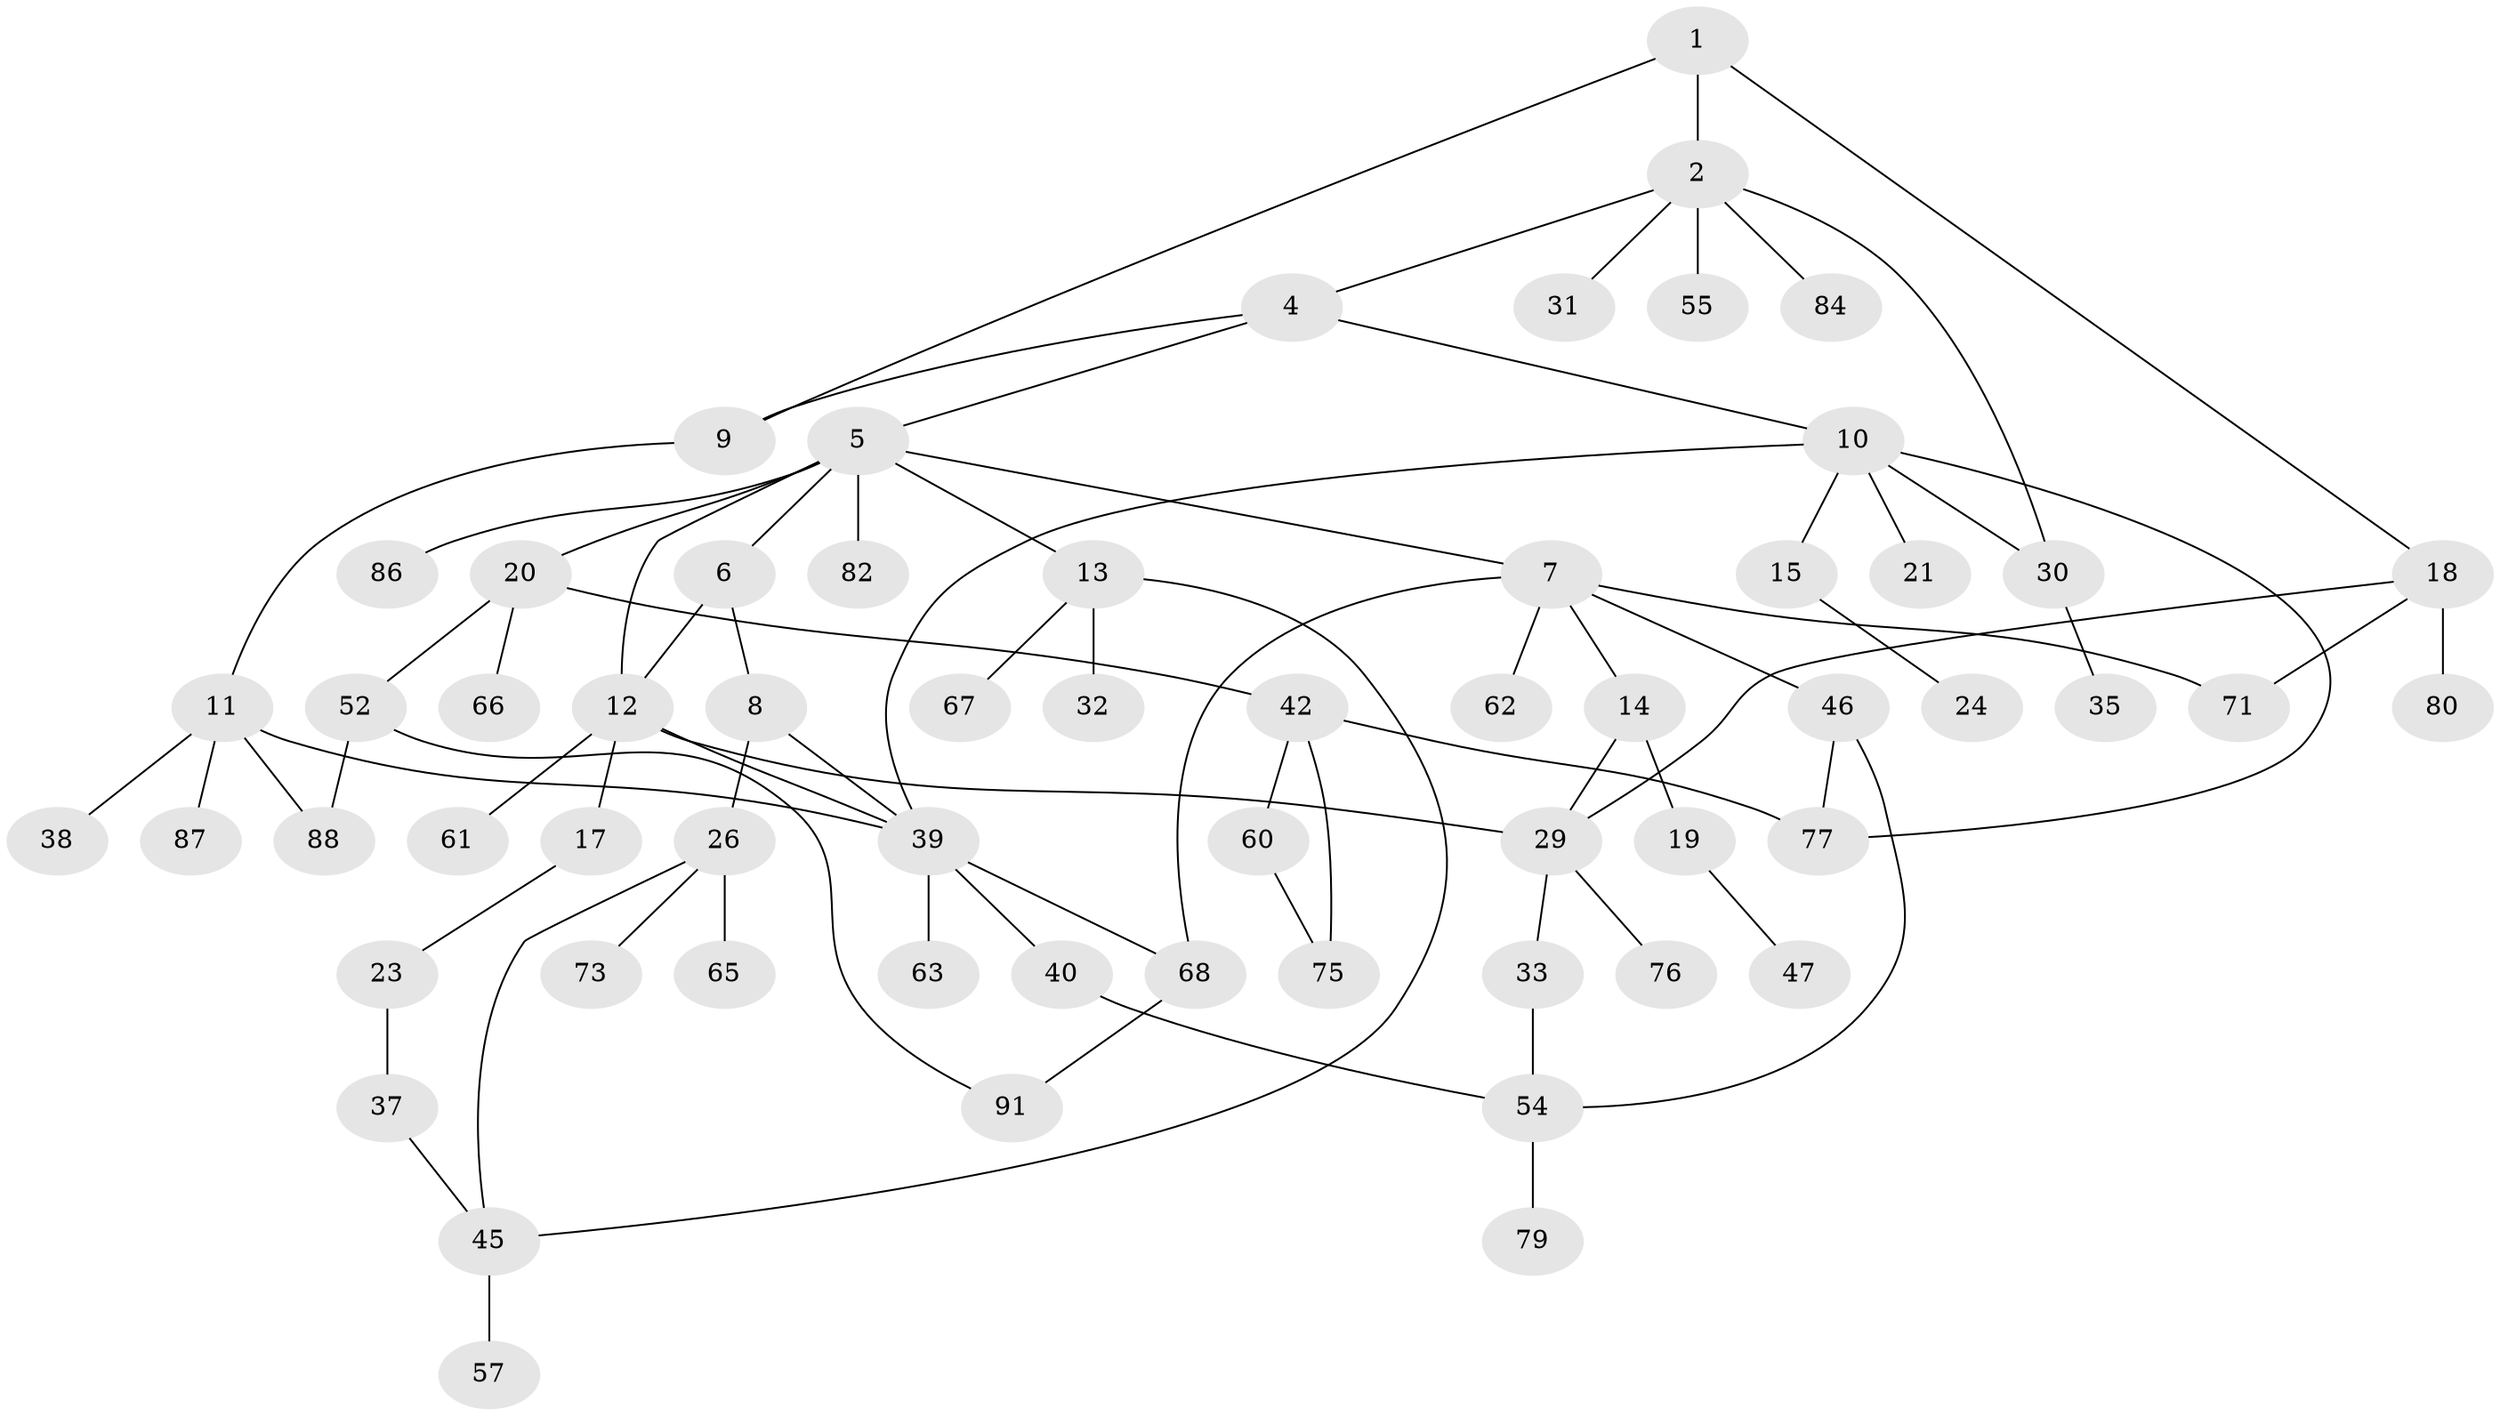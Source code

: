 // original degree distribution, {3: 0.24210526315789474, 6: 0.031578947368421054, 2: 0.30526315789473685, 4: 0.06315789473684211, 8: 0.010526315789473684, 5: 0.05263157894736842, 1: 0.29473684210526313}
// Generated by graph-tools (version 1.1) at 2025/41/03/06/25 10:41:31]
// undirected, 61 vertices, 79 edges
graph export_dot {
graph [start="1"]
  node [color=gray90,style=filled];
  1 [super="+3"];
  2 [super="+43"];
  4;
  5 [super="+28"];
  6 [super="+90"];
  7 [super="+36"];
  8;
  9 [super="+34"];
  10 [super="+64"];
  11 [super="+70"];
  12 [super="+58"];
  13 [super="+25"];
  14 [super="+16"];
  15 [super="+94"];
  17 [super="+56"];
  18 [super="+48"];
  19 [super="+22"];
  20 [super="+27"];
  21;
  23;
  24;
  26 [super="+49"];
  29 [super="+51"];
  30 [super="+41"];
  31;
  32 [super="+53"];
  33 [super="+44"];
  35;
  37;
  38;
  39 [super="+50"];
  40;
  42 [super="+95"];
  45 [super="+89"];
  46;
  47 [super="+59"];
  52 [super="+74"];
  54 [super="+72"];
  55;
  57 [super="+85"];
  60 [super="+78"];
  61 [super="+69"];
  62;
  63;
  65 [super="+92"];
  66 [super="+93"];
  67;
  68 [super="+83"];
  71;
  73 [super="+81"];
  75;
  76;
  77;
  79;
  80;
  82;
  84;
  86;
  87;
  88;
  91;
  1 -- 2;
  1 -- 18;
  1 -- 9;
  2 -- 4;
  2 -- 30;
  2 -- 31;
  2 -- 84;
  2 -- 55;
  4 -- 5;
  4 -- 10;
  4 -- 9;
  5 -- 6;
  5 -- 7;
  5 -- 12;
  5 -- 13;
  5 -- 20;
  5 -- 86;
  5 -- 82;
  6 -- 8;
  6 -- 12;
  7 -- 14;
  7 -- 46;
  7 -- 62;
  7 -- 71;
  7 -- 68;
  8 -- 26;
  8 -- 39;
  9 -- 11;
  10 -- 15;
  10 -- 21;
  10 -- 77;
  10 -- 30;
  10 -- 39;
  11 -- 38;
  11 -- 88;
  11 -- 87;
  11 -- 39;
  12 -- 17;
  12 -- 39;
  12 -- 61;
  12 -- 29;
  13 -- 67;
  13 -- 32 [weight=2];
  13 -- 45;
  14 -- 19;
  14 -- 29;
  15 -- 24;
  17 -- 23;
  18 -- 71;
  18 -- 80;
  18 -- 29;
  19 -- 47;
  20 -- 42;
  20 -- 66;
  20 -- 52;
  23 -- 37;
  26 -- 65;
  26 -- 73;
  26 -- 45;
  29 -- 33;
  29 -- 76;
  30 -- 35;
  33 -- 54;
  37 -- 45;
  39 -- 40;
  39 -- 63;
  39 -- 68 [weight=2];
  40 -- 54;
  42 -- 60;
  42 -- 75;
  42 -- 77;
  45 -- 57;
  46 -- 77;
  46 -- 54;
  52 -- 88;
  52 -- 91;
  54 -- 79;
  60 -- 75;
  68 -- 91;
}
